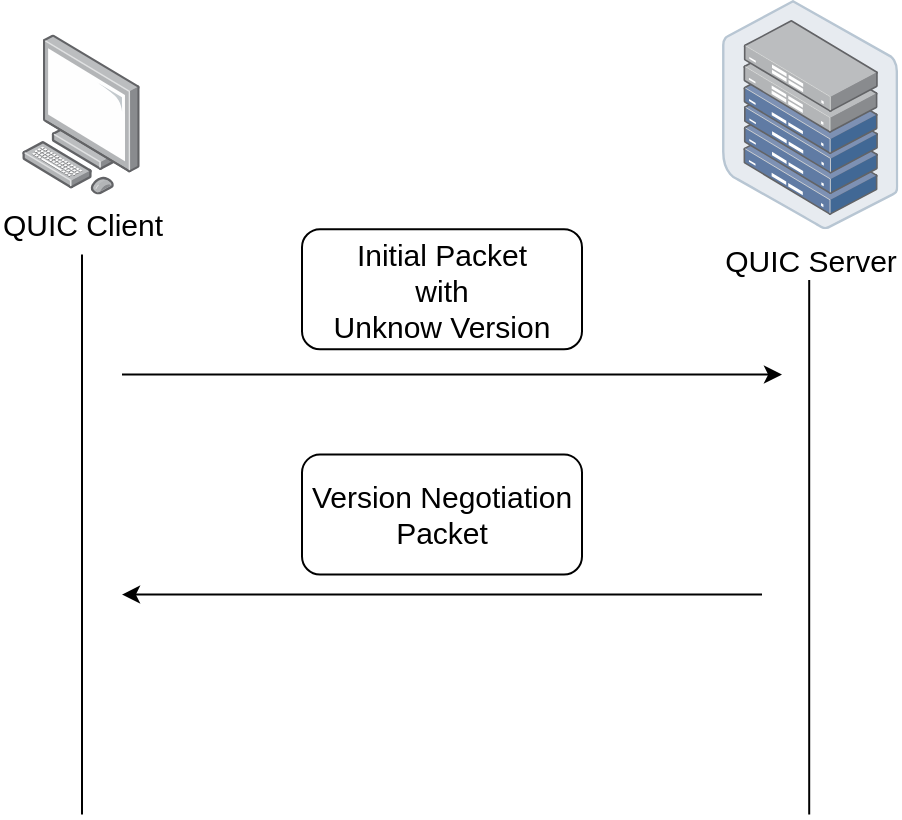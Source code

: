 <mxfile version="24.2.3" type="device">
  <diagram name="第 1 页" id="Q_NvmnDHcOoIueHc5T_4">
    <mxGraphModel dx="1295" dy="912" grid="1" gridSize="10" guides="1" tooltips="1" connect="1" arrows="1" fold="1" page="1" pageScale="1" pageWidth="827" pageHeight="1169" math="0" shadow="0">
      <root>
        <mxCell id="0" />
        <mxCell id="1" parent="0" />
        <mxCell id="QX2KOXCe06ZMYW71AaBL-1" value="&lt;font style=&quot;font-size: 15px;&quot;&gt;QUIC Client&lt;/font&gt;" style="image;points=[];aspect=fixed;html=1;align=center;shadow=0;dashed=0;image=img/lib/allied_telesis/computer_and_terminals/Personal_Computer.svg;" vertex="1" parent="1">
          <mxGeometry x="100" y="87.3" width="59.03" height="80" as="geometry" />
        </mxCell>
        <mxCell id="QX2KOXCe06ZMYW71AaBL-3" value="" style="endArrow=none;html=1;rounded=0;" edge="1" parent="1">
          <mxGeometry width="50" height="50" relative="1" as="geometry">
            <mxPoint x="130" y="197.3" as="sourcePoint" />
            <mxPoint x="130" y="477.3" as="targetPoint" />
          </mxGeometry>
        </mxCell>
        <mxCell id="QX2KOXCe06ZMYW71AaBL-6" value="" style="endArrow=none;html=1;rounded=0;" edge="1" parent="1">
          <mxGeometry width="50" height="50" relative="1" as="geometry">
            <mxPoint x="493.6" y="197.3" as="sourcePoint" />
            <mxPoint x="493.6" y="477.3" as="targetPoint" />
          </mxGeometry>
        </mxCell>
        <mxCell id="QX2KOXCe06ZMYW71AaBL-2" value="&lt;font style=&quot;font-size: 15px;&quot;&gt;QUIC Server&lt;/font&gt;" style="image;points=[];aspect=fixed;html=1;align=center;shadow=0;dashed=0;image=img/lib/allied_telesis/storage/Datacenter_Server_Half_Rack_ToR.svg;" vertex="1" parent="1">
          <mxGeometry x="450" y="70" width="88.2" height="114.6" as="geometry" />
        </mxCell>
        <mxCell id="QX2KOXCe06ZMYW71AaBL-7" value="" style="endArrow=classic;html=1;rounded=0;" edge="1" parent="1">
          <mxGeometry width="50" height="50" relative="1" as="geometry">
            <mxPoint x="150" y="257.3" as="sourcePoint" />
            <mxPoint x="480" y="257.3" as="targetPoint" />
          </mxGeometry>
        </mxCell>
        <mxCell id="QX2KOXCe06ZMYW71AaBL-8" value="&lt;font style=&quot;font-size: 15px;&quot;&gt;Initial Packet&lt;/font&gt;&lt;div style=&quot;font-size: 15px;&quot;&gt;&lt;font style=&quot;font-size: 15px;&quot;&gt;with&lt;/font&gt;&lt;/div&gt;&lt;div style=&quot;font-size: 15px;&quot;&gt;&lt;font style=&quot;font-size: 15px;&quot;&gt;Unknow Version&lt;/font&gt;&lt;/div&gt;" style="rounded=1;whiteSpace=wrap;html=1;" vertex="1" parent="1">
          <mxGeometry x="240" y="184.6" width="140" height="60" as="geometry" />
        </mxCell>
        <mxCell id="QX2KOXCe06ZMYW71AaBL-10" value="" style="endArrow=classic;html=1;rounded=0;" edge="1" parent="1">
          <mxGeometry width="50" height="50" relative="1" as="geometry">
            <mxPoint x="470" y="367.3" as="sourcePoint" />
            <mxPoint x="150" y="367.3" as="targetPoint" />
          </mxGeometry>
        </mxCell>
        <mxCell id="QX2KOXCe06ZMYW71AaBL-11" value="&lt;font style=&quot;font-size: 15px;&quot;&gt;Version Negotiation&lt;/font&gt;&lt;div style=&quot;font-size: 15px;&quot;&gt;&lt;font style=&quot;font-size: 15px;&quot;&gt;Packet&lt;/font&gt;&lt;/div&gt;" style="rounded=1;whiteSpace=wrap;html=1;" vertex="1" parent="1">
          <mxGeometry x="240" y="297.3" width="140" height="60" as="geometry" />
        </mxCell>
      </root>
    </mxGraphModel>
  </diagram>
</mxfile>
